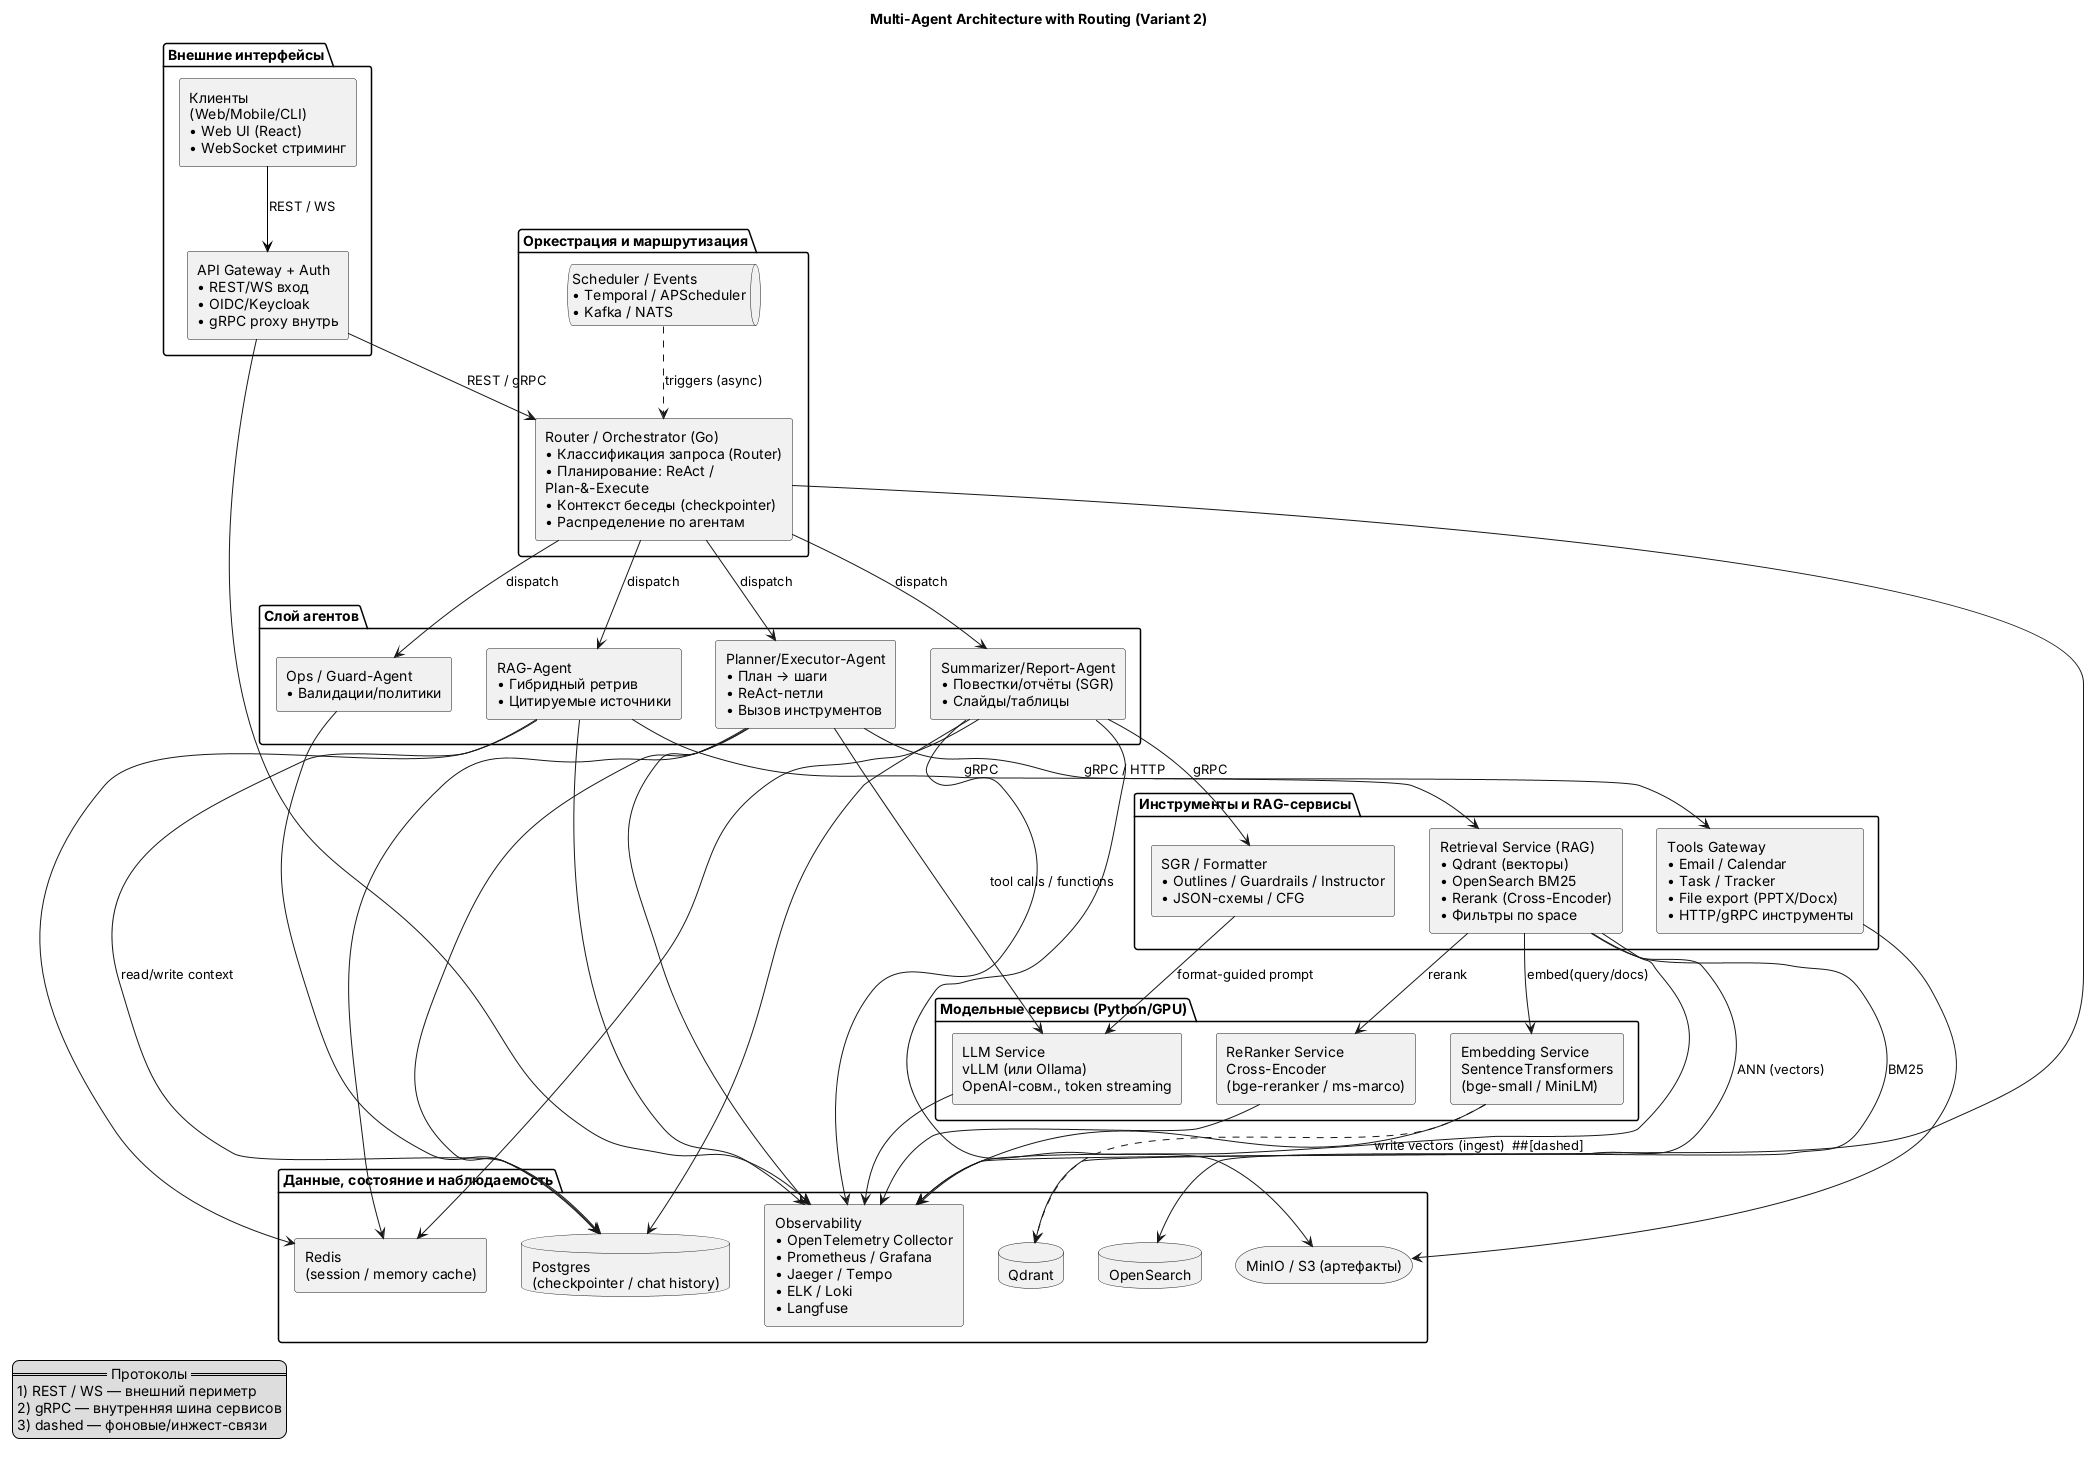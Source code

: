 @startuml
' ---------- Style ----------
skinparam componentStyle rectangle
skinparam shadowing false
skinparam wrapWidth 240
skinparam defaultFontName "Inter"
skinparam defaultTextAlignment left
title Multi-Agent Architecture with Routing (Variant 2)

' ---------- External ----------
package "Внешние интерфейсы" as EXT {
  component "Клиенты\n(Web/Mobile/CLI)\n• Web UI (React)\n• WebSocket стриминг" as Clients
  component "API Gateway + Auth\n• REST/WS вход\n• OIDC/Keycloak\n• gRPC proxy внутрь" as Gateway
  Clients -[#black]-> Gateway : REST / WS
}

' ---------- Orchestration ----------
package "Оркестрация и маршрутизация" as ORCH {
  component "Router / Orchestrator (Go)\n• Классификация запроса (Router)\n• Планирование: ReAct / Plan-&-Execute\n• Контекст беседы (checkpointer)\n• Распределение по агентам" as Router
  queue "Scheduler / Events\n• Temporal / APScheduler\n• Kafka / NATS" as Scheduler
  Scheduler ..> Router : triggers (async)
}
Gateway --> Router : REST / gRPC

' ---------- Agents ----------
package "Слой агентов" as AGENTS {
  component "RAG-Agent\n• Гибридный ретрив\n• Цитируемые источники" as RagAgent
  component "Planner/Executor-Agent\n• План → шаги\n• ReAct-петли\n• Вызов инструментов" as PlanAgent
  component "Summarizer/Report-Agent\n• Повестки/отчёты (SGR)\n• Слайды/таблицы" as SummAgent
  component "Ops / Guard-Agent\n• Валидации/политики" as OpsAgent
}
Router --> RagAgent : dispatch
Router --> PlanAgent : dispatch
Router --> SummAgent : dispatch
Router --> OpsAgent  : dispatch

' ---------- Tools & RAG ----------
package "Инструменты и RAG-сервисы" as TOOLS {
  component "Retrieval Service (RAG)\n• Qdrant (векторы)\n• OpenSearch BM25\n• Rerank (Cross-Encoder)\n• Фильтры по space" as Retrieval
  component "Tools Gateway\n• Email / Calendar\n• Task / Tracker\n• File export (PPTX/Docx)\n• HTTP/gRPC инструменты" as ToolsGW
  component "SGR / Formatter\n• Outlines / Guardrails / Instructor\n• JSON-схемы / CFG" as SGR
}
RagAgent  --> Retrieval : gRPC
PlanAgent --> ToolsGW   : gRPC / HTTP
SummAgent --> SGR       : gRPC

' ---------- Model Services ----------
package "Модельные сервисы (Python/GPU)" as MODELS {
  component "Embedding Service\nSentenceTransformers\n(bge-small / MiniLM)" as Embed
  component "ReRanker Service\nCross-Encoder\n(bge-reranker / ms-marco)" as Reranker
  component "LLM Service\nvLLM (или Ollama)\nOpenAI-совм., token streaming" as LLM
}
' Tool calls to LLM
PlanAgent --> LLM : tool calls / functions
SGR       --> LLM : format-guided prompt

' Retrieval → model services
Retrieval --> Embed   : embed(query/docs)
Retrieval --> Reranker: rerank

' ---------- Data / State / Observability ----------
package "Данные, состояние и наблюдаемость" as DATA {
  database "Qdrant" as Qdrant
  database "OpenSearch" as OpenSearch
  storage  "MinIO / S3 (артефакты)" as Minio
  database "Postgres\n(checkpointer / chat history)" as Postgres
  component "Redis\n(session / memory cache)" as Redis
  component "Observability\n• OpenTelemetry Collector\n• Prometheus / Grafana\n• Jaeger / Tempo\n• ELK / Loki\n• Langfuse" as Obs
}

' RAG backends
Retrieval --> Qdrant    : ANN (vectors)
Retrieval --> OpenSearch: BM25
Embed ..> Qdrant : write vectors (ingest)  ##[dashed]
' Экспорт артефактов
ToolsGW  --> Minio
SummAgent--> Minio

' Agent/Tools state
RagAgent  --> Postgres : read/write context
PlanAgent --> Postgres
SummAgent --> Postgres
OpsAgent  --> Postgres
RagAgent  --> Redis
PlanAgent --> Redis
SummAgent --> Redis

' Observability
Gateway  --> Obs
Router   --> Obs
RagAgent --> Obs
PlanAgent--> Obs
SummAgent--> Obs
Retrieval--> Obs
Embed    --> Obs
Reranker --> Obs
LLM      --> Obs

' Legend (protocols)
legend left
  == Протоколы ==
  1) REST / WS — внешний периметр
  2) gRPC — внутренняя шина сервисов
  3) dashed — фоновые/инжест-связи
endlegend

@enduml